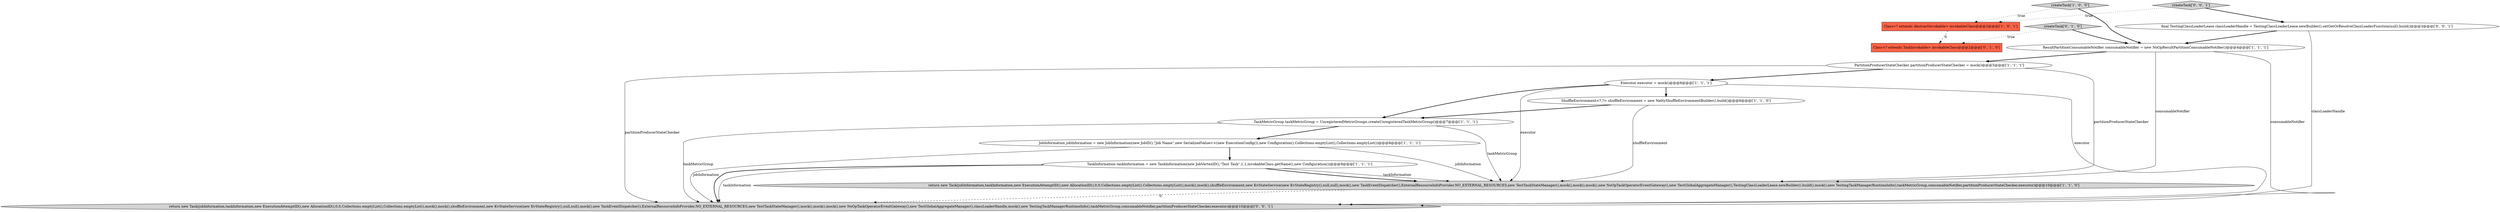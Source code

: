 digraph {
11 [style = filled, label = "createTask['0', '1', '0']", fillcolor = lightgray, shape = diamond image = "AAA0AAABBB2BBB"];
1 [style = filled, label = "TaskInformation taskInformation = new TaskInformation(new JobVertexID(),\"Test Task\",1,1,invokableClass.getName(),new Configuration())@@@9@@@['1', '1', '1']", fillcolor = white, shape = ellipse image = "AAA0AAABBB1BBB"];
7 [style = filled, label = "Class<? extends AbstractInvokable> invokableClass@@@2@@@['1', '0', '1']", fillcolor = tomato, shape = box image = "AAA0AAABBB1BBB"];
8 [style = filled, label = "JobInformation jobInformation = new JobInformation(new JobID(),\"Job Name\",new SerializedValue<>(new ExecutionConfig()),new Configuration(),Collections.emptyList(),Collections.emptyList())@@@8@@@['1', '1', '1']", fillcolor = white, shape = ellipse image = "AAA0AAABBB1BBB"];
9 [style = filled, label = "ShuffleEnvironment<?,?> shuffleEnvironment = new NettyShuffleEnvironmentBuilder().build()@@@6@@@['1', '1', '0']", fillcolor = white, shape = ellipse image = "AAA0AAABBB1BBB"];
5 [style = filled, label = "ResultPartitionConsumableNotifier consumableNotifier = new NoOpResultPartitionConsumableNotifier()@@@4@@@['1', '1', '1']", fillcolor = white, shape = ellipse image = "AAA0AAABBB1BBB"];
12 [style = filled, label = "return new Task(jobInformation,taskInformation,new ExecutionAttemptID(),new AllocationID(),0,0,Collections.emptyList(),Collections.emptyList(),mock(),mock(),shuffleEnvironment,new KvStateService(new KvStateRegistry(),null,null),mock(),new TaskEventDispatcher(),ExternalResourceInfoProvider.NO_EXTERNAL_RESOURCES,new TestTaskStateManager(),mock(),mock(),mock(),new NoOpTaskOperatorEventGateway(),new TestGlobalAggregateManager(),classLoaderHandle,mock(),new TestingTaskManagerRuntimeInfo(),taskMetricGroup,consumableNotifier,partitionProducerStateChecker,executor)@@@10@@@['0', '0', '1']", fillcolor = lightgray, shape = ellipse image = "AAA0AAABBB3BBB"];
4 [style = filled, label = "TaskMetricGroup taskMetricGroup = UnregisteredMetricGroups.createUnregisteredTaskMetricGroup()@@@7@@@['1', '1', '1']", fillcolor = white, shape = ellipse image = "AAA0AAABBB1BBB"];
0 [style = filled, label = "Executor executor = mock()@@@6@@@['1', '1', '1']", fillcolor = white, shape = ellipse image = "AAA0AAABBB1BBB"];
6 [style = filled, label = "createTask['1', '0', '0']", fillcolor = lightgray, shape = diamond image = "AAA0AAABBB1BBB"];
10 [style = filled, label = "Class<? extends TaskInvokable> invokableClass@@@2@@@['0', '1', '0']", fillcolor = tomato, shape = box image = "AAA1AAABBB2BBB"];
14 [style = filled, label = "createTask['0', '0', '1']", fillcolor = lightgray, shape = diamond image = "AAA0AAABBB3BBB"];
3 [style = filled, label = "PartitionProducerStateChecker partitionProducerStateChecker = mock()@@@5@@@['1', '1', '1']", fillcolor = white, shape = ellipse image = "AAA0AAABBB1BBB"];
13 [style = filled, label = "final TestingClassLoaderLease classLoaderHandle = TestingClassLoaderLease.newBuilder().setGetOrResolveClassLoaderFunction(null).build()@@@3@@@['0', '0', '1']", fillcolor = white, shape = ellipse image = "AAA0AAABBB3BBB"];
2 [style = filled, label = "return new Task(jobInformation,taskInformation,new ExecutionAttemptID(),new AllocationID(),0,0,Collections.emptyList(),Collections.emptyList(),mock(),mock(),shuffleEnvironment,new KvStateService(new KvStateRegistry(),null,null),mock(),new TaskEventDispatcher(),ExternalResourceInfoProvider.NO_EXTERNAL_RESOURCES,new TestTaskStateManager(),mock(),mock(),mock(),new NoOpTaskOperatorEventGateway(),new TestGlobalAggregateManager(),TestingClassLoaderLease.newBuilder().build(),mock(),new TestingTaskManagerRuntimeInfo(),taskMetricGroup,consumableNotifier,partitionProducerStateChecker,executor)@@@10@@@['1', '1', '0']", fillcolor = lightgray, shape = ellipse image = "AAA0AAABBB1BBB"];
3->2 [style = solid, label="partitionProducerStateChecker"];
4->2 [style = solid, label="taskMetricGroup"];
3->12 [style = solid, label="partitionProducerStateChecker"];
0->4 [style = bold, label=""];
11->10 [style = dotted, label="true"];
9->4 [style = bold, label=""];
6->7 [style = dotted, label="true"];
5->12 [style = solid, label="consumableNotifier"];
1->12 [style = bold, label=""];
4->12 [style = solid, label="taskMetricGroup"];
0->9 [style = bold, label=""];
14->13 [style = bold, label=""];
4->8 [style = bold, label=""];
14->7 [style = dotted, label="true"];
1->2 [style = solid, label="taskInformation"];
5->2 [style = solid, label="consumableNotifier"];
9->2 [style = solid, label="shuffleEnvironment"];
8->1 [style = bold, label=""];
8->12 [style = solid, label="jobInformation"];
3->0 [style = bold, label=""];
1->12 [style = solid, label="taskInformation"];
6->5 [style = bold, label=""];
0->12 [style = solid, label="executor"];
13->12 [style = solid, label="classLoaderHandle"];
0->2 [style = solid, label="executor"];
5->3 [style = bold, label=""];
8->2 [style = solid, label="jobInformation"];
1->2 [style = bold, label=""];
13->5 [style = bold, label=""];
7->10 [style = dashed, label="0"];
11->5 [style = bold, label=""];
2->12 [style = dashed, label="0"];
}
